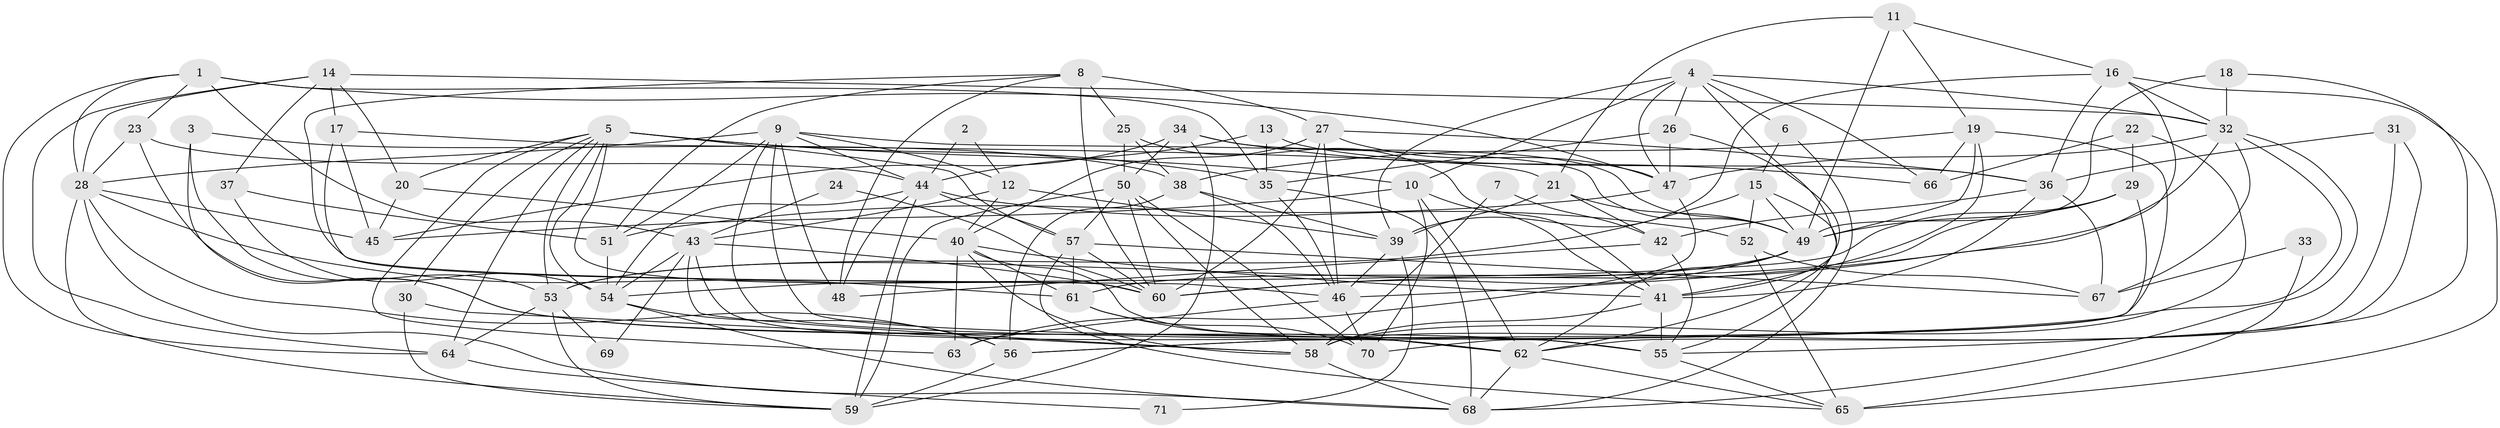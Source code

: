 // original degree distribution, {5: 0.2535211267605634, 3: 0.29577464788732394, 4: 0.2112676056338028, 2: 0.11971830985915492, 7: 0.04225352112676056, 6: 0.07746478873239436}
// Generated by graph-tools (version 1.1) at 2025/26/03/09/25 03:26:11]
// undirected, 71 vertices, 200 edges
graph export_dot {
graph [start="1"]
  node [color=gray90,style=filled];
  1;
  2;
  3;
  4;
  5;
  6;
  7;
  8;
  9;
  10;
  11;
  12;
  13;
  14;
  15;
  16;
  17;
  18;
  19;
  20;
  21;
  22;
  23;
  24;
  25;
  26;
  27;
  28;
  29;
  30;
  31;
  32;
  33;
  34;
  35;
  36;
  37;
  38;
  39;
  40;
  41;
  42;
  43;
  44;
  45;
  46;
  47;
  48;
  49;
  50;
  51;
  52;
  53;
  54;
  55;
  56;
  57;
  58;
  59;
  60;
  61;
  62;
  63;
  64;
  65;
  66;
  67;
  68;
  69;
  70;
  71;
  1 -- 23 [weight=1.0];
  1 -- 28 [weight=1.0];
  1 -- 35 [weight=1.0];
  1 -- 43 [weight=1.0];
  1 -- 47 [weight=1.0];
  1 -- 64 [weight=1.0];
  2 -- 12 [weight=1.0];
  2 -- 44 [weight=1.0];
  3 -- 38 [weight=1.0];
  3 -- 53 [weight=1.0];
  3 -- 62 [weight=1.0];
  4 -- 6 [weight=1.0];
  4 -- 10 [weight=1.0];
  4 -- 26 [weight=1.0];
  4 -- 32 [weight=1.0];
  4 -- 39 [weight=1.0];
  4 -- 41 [weight=1.0];
  4 -- 47 [weight=1.0];
  4 -- 66 [weight=1.0];
  5 -- 10 [weight=1.0];
  5 -- 20 [weight=1.0];
  5 -- 30 [weight=1.0];
  5 -- 35 [weight=3.0];
  5 -- 53 [weight=1.0];
  5 -- 54 [weight=1.0];
  5 -- 57 [weight=1.0];
  5 -- 60 [weight=1.0];
  5 -- 63 [weight=1.0];
  5 -- 64 [weight=1.0];
  6 -- 15 [weight=1.0];
  6 -- 68 [weight=1.0];
  7 -- 42 [weight=1.0];
  7 -- 58 [weight=1.0];
  8 -- 25 [weight=1.0];
  8 -- 27 [weight=2.0];
  8 -- 46 [weight=1.0];
  8 -- 48 [weight=1.0];
  8 -- 51 [weight=1.0];
  8 -- 60 [weight=1.0];
  9 -- 12 [weight=1.0];
  9 -- 28 [weight=1.0];
  9 -- 44 [weight=1.0];
  9 -- 48 [weight=1.0];
  9 -- 49 [weight=1.0];
  9 -- 51 [weight=1.0];
  9 -- 55 [weight=1.0];
  9 -- 62 [weight=1.0];
  10 -- 41 [weight=1.0];
  10 -- 45 [weight=1.0];
  10 -- 62 [weight=1.0];
  10 -- 70 [weight=1.0];
  11 -- 16 [weight=1.0];
  11 -- 19 [weight=1.0];
  11 -- 21 [weight=1.0];
  11 -- 49 [weight=1.0];
  12 -- 39 [weight=1.0];
  12 -- 40 [weight=1.0];
  12 -- 43 [weight=1.0];
  13 -- 35 [weight=1.0];
  13 -- 36 [weight=1.0];
  13 -- 44 [weight=1.0];
  14 -- 17 [weight=1.0];
  14 -- 20 [weight=1.0];
  14 -- 28 [weight=1.0];
  14 -- 32 [weight=1.0];
  14 -- 37 [weight=1.0];
  14 -- 64 [weight=1.0];
  15 -- 49 [weight=1.0];
  15 -- 52 [weight=1.0];
  15 -- 53 [weight=1.0];
  15 -- 55 [weight=1.0];
  16 -- 32 [weight=1.0];
  16 -- 36 [weight=1.0];
  16 -- 39 [weight=1.0];
  16 -- 46 [weight=1.0];
  16 -- 65 [weight=1.0];
  17 -- 21 [weight=1.0];
  17 -- 45 [weight=1.0];
  17 -- 60 [weight=2.0];
  18 -- 32 [weight=1.0];
  18 -- 49 [weight=1.0];
  18 -- 55 [weight=1.0];
  19 -- 38 [weight=1.0];
  19 -- 41 [weight=1.0];
  19 -- 49 [weight=2.0];
  19 -- 56 [weight=1.0];
  19 -- 66 [weight=1.0];
  20 -- 40 [weight=1.0];
  20 -- 45 [weight=1.0];
  21 -- 39 [weight=1.0];
  21 -- 42 [weight=1.0];
  21 -- 49 [weight=1.0];
  22 -- 29 [weight=1.0];
  22 -- 58 [weight=1.0];
  22 -- 66 [weight=1.0];
  23 -- 28 [weight=1.0];
  23 -- 44 [weight=1.0];
  23 -- 55 [weight=2.0];
  24 -- 43 [weight=1.0];
  24 -- 60 [weight=1.0];
  25 -- 38 [weight=1.0];
  25 -- 41 [weight=1.0];
  25 -- 50 [weight=1.0];
  26 -- 35 [weight=2.0];
  26 -- 47 [weight=1.0];
  26 -- 62 [weight=1.0];
  27 -- 36 [weight=1.0];
  27 -- 40 [weight=1.0];
  27 -- 46 [weight=1.0];
  27 -- 47 [weight=1.0];
  27 -- 60 [weight=1.0];
  28 -- 45 [weight=1.0];
  28 -- 56 [weight=1.0];
  28 -- 59 [weight=1.0];
  28 -- 61 [weight=1.0];
  28 -- 68 [weight=1.0];
  29 -- 49 [weight=2.0];
  29 -- 54 [weight=1.0];
  29 -- 61 [weight=1.0];
  29 -- 70 [weight=1.0];
  30 -- 58 [weight=1.0];
  30 -- 59 [weight=1.0];
  31 -- 36 [weight=1.0];
  31 -- 58 [weight=1.0];
  31 -- 62 [weight=1.0];
  32 -- 47 [weight=1.0];
  32 -- 56 [weight=1.0];
  32 -- 60 [weight=1.0];
  32 -- 67 [weight=1.0];
  32 -- 68 [weight=1.0];
  33 -- 65 [weight=1.0];
  33 -- 67 [weight=1.0];
  34 -- 45 [weight=1.0];
  34 -- 49 [weight=1.0];
  34 -- 50 [weight=1.0];
  34 -- 59 [weight=1.0];
  34 -- 66 [weight=1.0];
  35 -- 46 [weight=1.0];
  35 -- 68 [weight=1.0];
  36 -- 41 [weight=1.0];
  36 -- 42 [weight=1.0];
  36 -- 67 [weight=1.0];
  37 -- 51 [weight=1.0];
  37 -- 54 [weight=1.0];
  38 -- 39 [weight=1.0];
  38 -- 46 [weight=1.0];
  38 -- 56 [weight=1.0];
  39 -- 46 [weight=1.0];
  39 -- 71 [weight=1.0];
  40 -- 41 [weight=1.0];
  40 -- 55 [weight=1.0];
  40 -- 58 [weight=1.0];
  40 -- 61 [weight=1.0];
  40 -- 63 [weight=1.0];
  41 -- 55 [weight=1.0];
  41 -- 58 [weight=1.0];
  42 -- 48 [weight=2.0];
  42 -- 55 [weight=1.0];
  43 -- 54 [weight=1.0];
  43 -- 58 [weight=1.0];
  43 -- 60 [weight=1.0];
  43 -- 62 [weight=1.0];
  43 -- 69 [weight=1.0];
  44 -- 48 [weight=1.0];
  44 -- 52 [weight=1.0];
  44 -- 54 [weight=1.0];
  44 -- 57 [weight=1.0];
  44 -- 59 [weight=1.0];
  46 -- 63 [weight=1.0];
  46 -- 70 [weight=1.0];
  47 -- 51 [weight=1.0];
  47 -- 63 [weight=1.0];
  49 -- 53 [weight=1.0];
  49 -- 60 [weight=1.0];
  49 -- 62 [weight=1.0];
  50 -- 57 [weight=1.0];
  50 -- 58 [weight=1.0];
  50 -- 59 [weight=1.0];
  50 -- 60 [weight=1.0];
  50 -- 70 [weight=1.0];
  51 -- 54 [weight=1.0];
  52 -- 65 [weight=1.0];
  52 -- 67 [weight=2.0];
  53 -- 59 [weight=1.0];
  53 -- 64 [weight=1.0];
  53 -- 69 [weight=1.0];
  54 -- 56 [weight=1.0];
  54 -- 68 [weight=1.0];
  55 -- 65 [weight=1.0];
  56 -- 59 [weight=1.0];
  57 -- 60 [weight=1.0];
  57 -- 61 [weight=1.0];
  57 -- 65 [weight=1.0];
  57 -- 67 [weight=1.0];
  58 -- 68 [weight=1.0];
  61 -- 62 [weight=1.0];
  61 -- 70 [weight=1.0];
  62 -- 65 [weight=1.0];
  62 -- 68 [weight=1.0];
  64 -- 71 [weight=1.0];
}

